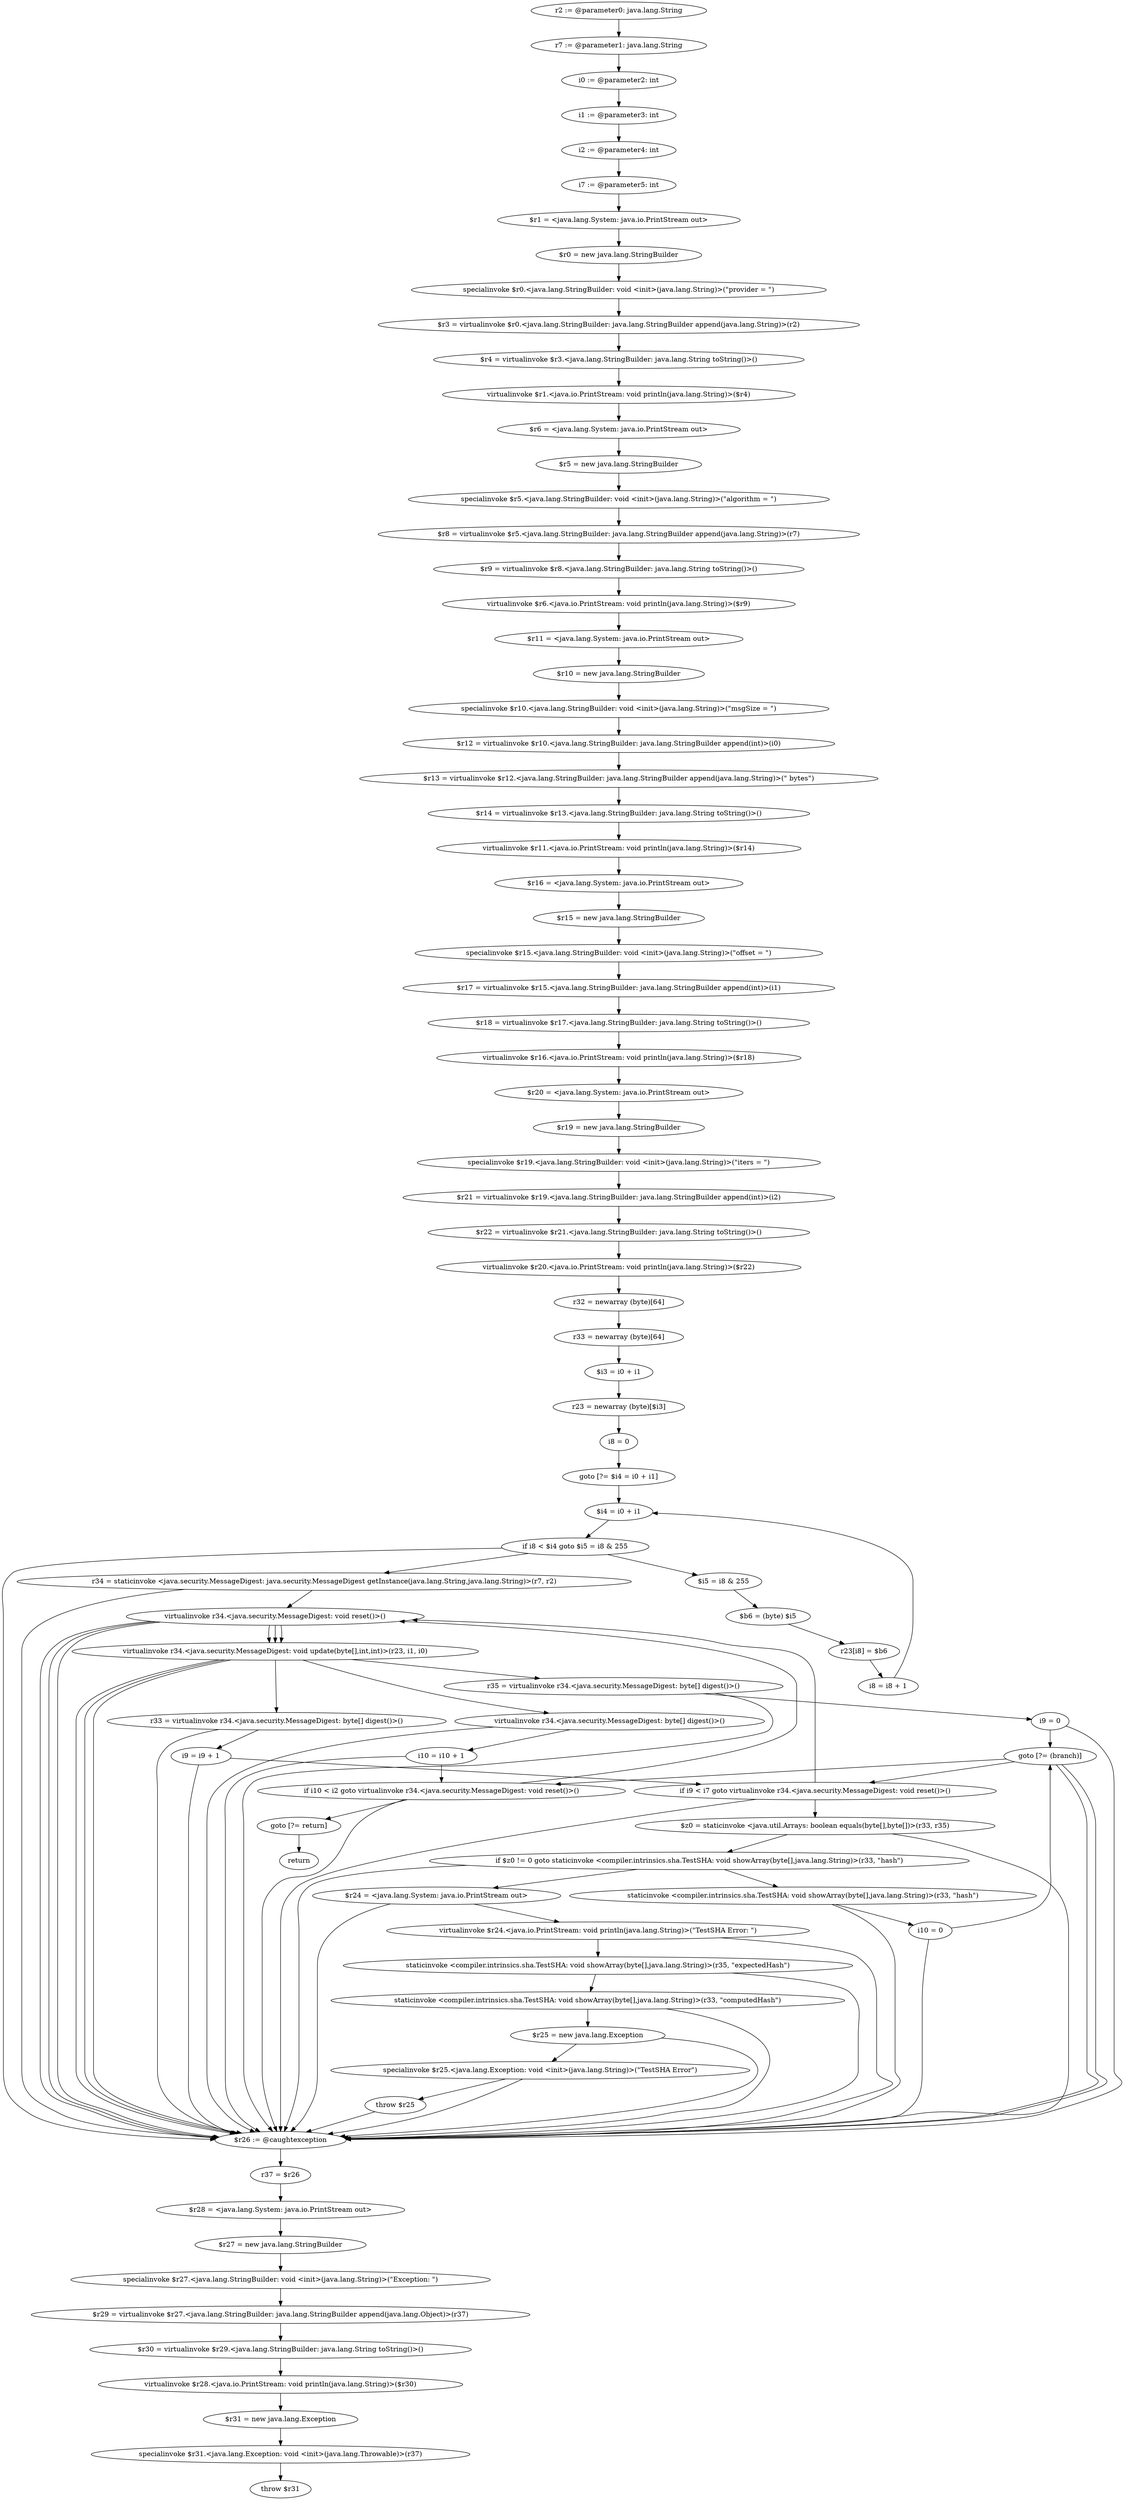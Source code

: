digraph "unitGraph" {
    "r2 := @parameter0: java.lang.String"
    "r7 := @parameter1: java.lang.String"
    "i0 := @parameter2: int"
    "i1 := @parameter3: int"
    "i2 := @parameter4: int"
    "i7 := @parameter5: int"
    "$r1 = <java.lang.System: java.io.PrintStream out>"
    "$r0 = new java.lang.StringBuilder"
    "specialinvoke $r0.<java.lang.StringBuilder: void <init>(java.lang.String)>(\"provider = \")"
    "$r3 = virtualinvoke $r0.<java.lang.StringBuilder: java.lang.StringBuilder append(java.lang.String)>(r2)"
    "$r4 = virtualinvoke $r3.<java.lang.StringBuilder: java.lang.String toString()>()"
    "virtualinvoke $r1.<java.io.PrintStream: void println(java.lang.String)>($r4)"
    "$r6 = <java.lang.System: java.io.PrintStream out>"
    "$r5 = new java.lang.StringBuilder"
    "specialinvoke $r5.<java.lang.StringBuilder: void <init>(java.lang.String)>(\"algorithm = \")"
    "$r8 = virtualinvoke $r5.<java.lang.StringBuilder: java.lang.StringBuilder append(java.lang.String)>(r7)"
    "$r9 = virtualinvoke $r8.<java.lang.StringBuilder: java.lang.String toString()>()"
    "virtualinvoke $r6.<java.io.PrintStream: void println(java.lang.String)>($r9)"
    "$r11 = <java.lang.System: java.io.PrintStream out>"
    "$r10 = new java.lang.StringBuilder"
    "specialinvoke $r10.<java.lang.StringBuilder: void <init>(java.lang.String)>(\"msgSize = \")"
    "$r12 = virtualinvoke $r10.<java.lang.StringBuilder: java.lang.StringBuilder append(int)>(i0)"
    "$r13 = virtualinvoke $r12.<java.lang.StringBuilder: java.lang.StringBuilder append(java.lang.String)>(\" bytes\")"
    "$r14 = virtualinvoke $r13.<java.lang.StringBuilder: java.lang.String toString()>()"
    "virtualinvoke $r11.<java.io.PrintStream: void println(java.lang.String)>($r14)"
    "$r16 = <java.lang.System: java.io.PrintStream out>"
    "$r15 = new java.lang.StringBuilder"
    "specialinvoke $r15.<java.lang.StringBuilder: void <init>(java.lang.String)>(\"offset = \")"
    "$r17 = virtualinvoke $r15.<java.lang.StringBuilder: java.lang.StringBuilder append(int)>(i1)"
    "$r18 = virtualinvoke $r17.<java.lang.StringBuilder: java.lang.String toString()>()"
    "virtualinvoke $r16.<java.io.PrintStream: void println(java.lang.String)>($r18)"
    "$r20 = <java.lang.System: java.io.PrintStream out>"
    "$r19 = new java.lang.StringBuilder"
    "specialinvoke $r19.<java.lang.StringBuilder: void <init>(java.lang.String)>(\"iters = \")"
    "$r21 = virtualinvoke $r19.<java.lang.StringBuilder: java.lang.StringBuilder append(int)>(i2)"
    "$r22 = virtualinvoke $r21.<java.lang.StringBuilder: java.lang.String toString()>()"
    "virtualinvoke $r20.<java.io.PrintStream: void println(java.lang.String)>($r22)"
    "r32 = newarray (byte)[64]"
    "r33 = newarray (byte)[64]"
    "$i3 = i0 + i1"
    "r23 = newarray (byte)[$i3]"
    "i8 = 0"
    "goto [?= $i4 = i0 + i1]"
    "$i5 = i8 & 255"
    "$b6 = (byte) $i5"
    "r23[i8] = $b6"
    "i8 = i8 + 1"
    "$i4 = i0 + i1"
    "if i8 < $i4 goto $i5 = i8 & 255"
    "r34 = staticinvoke <java.security.MessageDigest: java.security.MessageDigest getInstance(java.lang.String,java.lang.String)>(r7, r2)"
    "virtualinvoke r34.<java.security.MessageDigest: void reset()>()"
    "virtualinvoke r34.<java.security.MessageDigest: void update(byte[],int,int)>(r23, i1, i0)"
    "r35 = virtualinvoke r34.<java.security.MessageDigest: byte[] digest()>()"
    "i9 = 0"
    "goto [?= (branch)]"
    "r33 = virtualinvoke r34.<java.security.MessageDigest: byte[] digest()>()"
    "i9 = i9 + 1"
    "if i9 < i7 goto virtualinvoke r34.<java.security.MessageDigest: void reset()>()"
    "$z0 = staticinvoke <java.util.Arrays: boolean equals(byte[],byte[])>(r33, r35)"
    "if $z0 != 0 goto staticinvoke <compiler.intrinsics.sha.TestSHA: void showArray(byte[],java.lang.String)>(r33, \"hash\")"
    "$r24 = <java.lang.System: java.io.PrintStream out>"
    "virtualinvoke $r24.<java.io.PrintStream: void println(java.lang.String)>(\"TestSHA Error: \")"
    "staticinvoke <compiler.intrinsics.sha.TestSHA: void showArray(byte[],java.lang.String)>(r35, \"expectedHash\")"
    "staticinvoke <compiler.intrinsics.sha.TestSHA: void showArray(byte[],java.lang.String)>(r33, \"computedHash\")"
    "$r25 = new java.lang.Exception"
    "specialinvoke $r25.<java.lang.Exception: void <init>(java.lang.String)>(\"TestSHA Error\")"
    "throw $r25"
    "staticinvoke <compiler.intrinsics.sha.TestSHA: void showArray(byte[],java.lang.String)>(r33, \"hash\")"
    "i10 = 0"
    "virtualinvoke r34.<java.security.MessageDigest: byte[] digest()>()"
    "i10 = i10 + 1"
    "if i10 < i2 goto virtualinvoke r34.<java.security.MessageDigest: void reset()>()"
    "goto [?= return]"
    "$r26 := @caughtexception"
    "r37 = $r26"
    "$r28 = <java.lang.System: java.io.PrintStream out>"
    "$r27 = new java.lang.StringBuilder"
    "specialinvoke $r27.<java.lang.StringBuilder: void <init>(java.lang.String)>(\"Exception: \")"
    "$r29 = virtualinvoke $r27.<java.lang.StringBuilder: java.lang.StringBuilder append(java.lang.Object)>(r37)"
    "$r30 = virtualinvoke $r29.<java.lang.StringBuilder: java.lang.String toString()>()"
    "virtualinvoke $r28.<java.io.PrintStream: void println(java.lang.String)>($r30)"
    "$r31 = new java.lang.Exception"
    "specialinvoke $r31.<java.lang.Exception: void <init>(java.lang.Throwable)>(r37)"
    "throw $r31"
    "return"
    "r2 := @parameter0: java.lang.String"->"r7 := @parameter1: java.lang.String";
    "r7 := @parameter1: java.lang.String"->"i0 := @parameter2: int";
    "i0 := @parameter2: int"->"i1 := @parameter3: int";
    "i1 := @parameter3: int"->"i2 := @parameter4: int";
    "i2 := @parameter4: int"->"i7 := @parameter5: int";
    "i7 := @parameter5: int"->"$r1 = <java.lang.System: java.io.PrintStream out>";
    "$r1 = <java.lang.System: java.io.PrintStream out>"->"$r0 = new java.lang.StringBuilder";
    "$r0 = new java.lang.StringBuilder"->"specialinvoke $r0.<java.lang.StringBuilder: void <init>(java.lang.String)>(\"provider = \")";
    "specialinvoke $r0.<java.lang.StringBuilder: void <init>(java.lang.String)>(\"provider = \")"->"$r3 = virtualinvoke $r0.<java.lang.StringBuilder: java.lang.StringBuilder append(java.lang.String)>(r2)";
    "$r3 = virtualinvoke $r0.<java.lang.StringBuilder: java.lang.StringBuilder append(java.lang.String)>(r2)"->"$r4 = virtualinvoke $r3.<java.lang.StringBuilder: java.lang.String toString()>()";
    "$r4 = virtualinvoke $r3.<java.lang.StringBuilder: java.lang.String toString()>()"->"virtualinvoke $r1.<java.io.PrintStream: void println(java.lang.String)>($r4)";
    "virtualinvoke $r1.<java.io.PrintStream: void println(java.lang.String)>($r4)"->"$r6 = <java.lang.System: java.io.PrintStream out>";
    "$r6 = <java.lang.System: java.io.PrintStream out>"->"$r5 = new java.lang.StringBuilder";
    "$r5 = new java.lang.StringBuilder"->"specialinvoke $r5.<java.lang.StringBuilder: void <init>(java.lang.String)>(\"algorithm = \")";
    "specialinvoke $r5.<java.lang.StringBuilder: void <init>(java.lang.String)>(\"algorithm = \")"->"$r8 = virtualinvoke $r5.<java.lang.StringBuilder: java.lang.StringBuilder append(java.lang.String)>(r7)";
    "$r8 = virtualinvoke $r5.<java.lang.StringBuilder: java.lang.StringBuilder append(java.lang.String)>(r7)"->"$r9 = virtualinvoke $r8.<java.lang.StringBuilder: java.lang.String toString()>()";
    "$r9 = virtualinvoke $r8.<java.lang.StringBuilder: java.lang.String toString()>()"->"virtualinvoke $r6.<java.io.PrintStream: void println(java.lang.String)>($r9)";
    "virtualinvoke $r6.<java.io.PrintStream: void println(java.lang.String)>($r9)"->"$r11 = <java.lang.System: java.io.PrintStream out>";
    "$r11 = <java.lang.System: java.io.PrintStream out>"->"$r10 = new java.lang.StringBuilder";
    "$r10 = new java.lang.StringBuilder"->"specialinvoke $r10.<java.lang.StringBuilder: void <init>(java.lang.String)>(\"msgSize = \")";
    "specialinvoke $r10.<java.lang.StringBuilder: void <init>(java.lang.String)>(\"msgSize = \")"->"$r12 = virtualinvoke $r10.<java.lang.StringBuilder: java.lang.StringBuilder append(int)>(i0)";
    "$r12 = virtualinvoke $r10.<java.lang.StringBuilder: java.lang.StringBuilder append(int)>(i0)"->"$r13 = virtualinvoke $r12.<java.lang.StringBuilder: java.lang.StringBuilder append(java.lang.String)>(\" bytes\")";
    "$r13 = virtualinvoke $r12.<java.lang.StringBuilder: java.lang.StringBuilder append(java.lang.String)>(\" bytes\")"->"$r14 = virtualinvoke $r13.<java.lang.StringBuilder: java.lang.String toString()>()";
    "$r14 = virtualinvoke $r13.<java.lang.StringBuilder: java.lang.String toString()>()"->"virtualinvoke $r11.<java.io.PrintStream: void println(java.lang.String)>($r14)";
    "virtualinvoke $r11.<java.io.PrintStream: void println(java.lang.String)>($r14)"->"$r16 = <java.lang.System: java.io.PrintStream out>";
    "$r16 = <java.lang.System: java.io.PrintStream out>"->"$r15 = new java.lang.StringBuilder";
    "$r15 = new java.lang.StringBuilder"->"specialinvoke $r15.<java.lang.StringBuilder: void <init>(java.lang.String)>(\"offset = \")";
    "specialinvoke $r15.<java.lang.StringBuilder: void <init>(java.lang.String)>(\"offset = \")"->"$r17 = virtualinvoke $r15.<java.lang.StringBuilder: java.lang.StringBuilder append(int)>(i1)";
    "$r17 = virtualinvoke $r15.<java.lang.StringBuilder: java.lang.StringBuilder append(int)>(i1)"->"$r18 = virtualinvoke $r17.<java.lang.StringBuilder: java.lang.String toString()>()";
    "$r18 = virtualinvoke $r17.<java.lang.StringBuilder: java.lang.String toString()>()"->"virtualinvoke $r16.<java.io.PrintStream: void println(java.lang.String)>($r18)";
    "virtualinvoke $r16.<java.io.PrintStream: void println(java.lang.String)>($r18)"->"$r20 = <java.lang.System: java.io.PrintStream out>";
    "$r20 = <java.lang.System: java.io.PrintStream out>"->"$r19 = new java.lang.StringBuilder";
    "$r19 = new java.lang.StringBuilder"->"specialinvoke $r19.<java.lang.StringBuilder: void <init>(java.lang.String)>(\"iters = \")";
    "specialinvoke $r19.<java.lang.StringBuilder: void <init>(java.lang.String)>(\"iters = \")"->"$r21 = virtualinvoke $r19.<java.lang.StringBuilder: java.lang.StringBuilder append(int)>(i2)";
    "$r21 = virtualinvoke $r19.<java.lang.StringBuilder: java.lang.StringBuilder append(int)>(i2)"->"$r22 = virtualinvoke $r21.<java.lang.StringBuilder: java.lang.String toString()>()";
    "$r22 = virtualinvoke $r21.<java.lang.StringBuilder: java.lang.String toString()>()"->"virtualinvoke $r20.<java.io.PrintStream: void println(java.lang.String)>($r22)";
    "virtualinvoke $r20.<java.io.PrintStream: void println(java.lang.String)>($r22)"->"r32 = newarray (byte)[64]";
    "r32 = newarray (byte)[64]"->"r33 = newarray (byte)[64]";
    "r33 = newarray (byte)[64]"->"$i3 = i0 + i1";
    "$i3 = i0 + i1"->"r23 = newarray (byte)[$i3]";
    "r23 = newarray (byte)[$i3]"->"i8 = 0";
    "i8 = 0"->"goto [?= $i4 = i0 + i1]";
    "goto [?= $i4 = i0 + i1]"->"$i4 = i0 + i1";
    "$i5 = i8 & 255"->"$b6 = (byte) $i5";
    "$b6 = (byte) $i5"->"r23[i8] = $b6";
    "r23[i8] = $b6"->"i8 = i8 + 1";
    "i8 = i8 + 1"->"$i4 = i0 + i1";
    "$i4 = i0 + i1"->"if i8 < $i4 goto $i5 = i8 & 255";
    "if i8 < $i4 goto $i5 = i8 & 255"->"r34 = staticinvoke <java.security.MessageDigest: java.security.MessageDigest getInstance(java.lang.String,java.lang.String)>(r7, r2)";
    "if i8 < $i4 goto $i5 = i8 & 255"->"$i5 = i8 & 255";
    "if i8 < $i4 goto $i5 = i8 & 255"->"$r26 := @caughtexception";
    "r34 = staticinvoke <java.security.MessageDigest: java.security.MessageDigest getInstance(java.lang.String,java.lang.String)>(r7, r2)"->"virtualinvoke r34.<java.security.MessageDigest: void reset()>()";
    "r34 = staticinvoke <java.security.MessageDigest: java.security.MessageDigest getInstance(java.lang.String,java.lang.String)>(r7, r2)"->"$r26 := @caughtexception";
    "virtualinvoke r34.<java.security.MessageDigest: void reset()>()"->"virtualinvoke r34.<java.security.MessageDigest: void update(byte[],int,int)>(r23, i1, i0)";
    "virtualinvoke r34.<java.security.MessageDigest: void reset()>()"->"$r26 := @caughtexception";
    "virtualinvoke r34.<java.security.MessageDigest: void update(byte[],int,int)>(r23, i1, i0)"->"r35 = virtualinvoke r34.<java.security.MessageDigest: byte[] digest()>()";
    "virtualinvoke r34.<java.security.MessageDigest: void update(byte[],int,int)>(r23, i1, i0)"->"$r26 := @caughtexception";
    "r35 = virtualinvoke r34.<java.security.MessageDigest: byte[] digest()>()"->"i9 = 0";
    "r35 = virtualinvoke r34.<java.security.MessageDigest: byte[] digest()>()"->"$r26 := @caughtexception";
    "i9 = 0"->"goto [?= (branch)]";
    "i9 = 0"->"$r26 := @caughtexception";
    "goto [?= (branch)]"->"if i9 < i7 goto virtualinvoke r34.<java.security.MessageDigest: void reset()>()";
    "goto [?= (branch)]"->"$r26 := @caughtexception";
    "virtualinvoke r34.<java.security.MessageDigest: void reset()>()"->"virtualinvoke r34.<java.security.MessageDigest: void update(byte[],int,int)>(r23, i1, i0)";
    "virtualinvoke r34.<java.security.MessageDigest: void reset()>()"->"$r26 := @caughtexception";
    "virtualinvoke r34.<java.security.MessageDigest: void update(byte[],int,int)>(r23, i1, i0)"->"r33 = virtualinvoke r34.<java.security.MessageDigest: byte[] digest()>()";
    "virtualinvoke r34.<java.security.MessageDigest: void update(byte[],int,int)>(r23, i1, i0)"->"$r26 := @caughtexception";
    "r33 = virtualinvoke r34.<java.security.MessageDigest: byte[] digest()>()"->"i9 = i9 + 1";
    "r33 = virtualinvoke r34.<java.security.MessageDigest: byte[] digest()>()"->"$r26 := @caughtexception";
    "i9 = i9 + 1"->"if i9 < i7 goto virtualinvoke r34.<java.security.MessageDigest: void reset()>()";
    "i9 = i9 + 1"->"$r26 := @caughtexception";
    "if i9 < i7 goto virtualinvoke r34.<java.security.MessageDigest: void reset()>()"->"$z0 = staticinvoke <java.util.Arrays: boolean equals(byte[],byte[])>(r33, r35)";
    "if i9 < i7 goto virtualinvoke r34.<java.security.MessageDigest: void reset()>()"->"virtualinvoke r34.<java.security.MessageDigest: void reset()>()";
    "if i9 < i7 goto virtualinvoke r34.<java.security.MessageDigest: void reset()>()"->"$r26 := @caughtexception";
    "$z0 = staticinvoke <java.util.Arrays: boolean equals(byte[],byte[])>(r33, r35)"->"if $z0 != 0 goto staticinvoke <compiler.intrinsics.sha.TestSHA: void showArray(byte[],java.lang.String)>(r33, \"hash\")";
    "$z0 = staticinvoke <java.util.Arrays: boolean equals(byte[],byte[])>(r33, r35)"->"$r26 := @caughtexception";
    "if $z0 != 0 goto staticinvoke <compiler.intrinsics.sha.TestSHA: void showArray(byte[],java.lang.String)>(r33, \"hash\")"->"$r24 = <java.lang.System: java.io.PrintStream out>";
    "if $z0 != 0 goto staticinvoke <compiler.intrinsics.sha.TestSHA: void showArray(byte[],java.lang.String)>(r33, \"hash\")"->"staticinvoke <compiler.intrinsics.sha.TestSHA: void showArray(byte[],java.lang.String)>(r33, \"hash\")";
    "if $z0 != 0 goto staticinvoke <compiler.intrinsics.sha.TestSHA: void showArray(byte[],java.lang.String)>(r33, \"hash\")"->"$r26 := @caughtexception";
    "$r24 = <java.lang.System: java.io.PrintStream out>"->"virtualinvoke $r24.<java.io.PrintStream: void println(java.lang.String)>(\"TestSHA Error: \")";
    "$r24 = <java.lang.System: java.io.PrintStream out>"->"$r26 := @caughtexception";
    "virtualinvoke $r24.<java.io.PrintStream: void println(java.lang.String)>(\"TestSHA Error: \")"->"staticinvoke <compiler.intrinsics.sha.TestSHA: void showArray(byte[],java.lang.String)>(r35, \"expectedHash\")";
    "virtualinvoke $r24.<java.io.PrintStream: void println(java.lang.String)>(\"TestSHA Error: \")"->"$r26 := @caughtexception";
    "staticinvoke <compiler.intrinsics.sha.TestSHA: void showArray(byte[],java.lang.String)>(r35, \"expectedHash\")"->"staticinvoke <compiler.intrinsics.sha.TestSHA: void showArray(byte[],java.lang.String)>(r33, \"computedHash\")";
    "staticinvoke <compiler.intrinsics.sha.TestSHA: void showArray(byte[],java.lang.String)>(r35, \"expectedHash\")"->"$r26 := @caughtexception";
    "staticinvoke <compiler.intrinsics.sha.TestSHA: void showArray(byte[],java.lang.String)>(r33, \"computedHash\")"->"$r25 = new java.lang.Exception";
    "staticinvoke <compiler.intrinsics.sha.TestSHA: void showArray(byte[],java.lang.String)>(r33, \"computedHash\")"->"$r26 := @caughtexception";
    "$r25 = new java.lang.Exception"->"specialinvoke $r25.<java.lang.Exception: void <init>(java.lang.String)>(\"TestSHA Error\")";
    "$r25 = new java.lang.Exception"->"$r26 := @caughtexception";
    "specialinvoke $r25.<java.lang.Exception: void <init>(java.lang.String)>(\"TestSHA Error\")"->"throw $r25";
    "specialinvoke $r25.<java.lang.Exception: void <init>(java.lang.String)>(\"TestSHA Error\")"->"$r26 := @caughtexception";
    "throw $r25"->"$r26 := @caughtexception";
    "staticinvoke <compiler.intrinsics.sha.TestSHA: void showArray(byte[],java.lang.String)>(r33, \"hash\")"->"i10 = 0";
    "staticinvoke <compiler.intrinsics.sha.TestSHA: void showArray(byte[],java.lang.String)>(r33, \"hash\")"->"$r26 := @caughtexception";
    "i10 = 0"->"goto [?= (branch)]";
    "i10 = 0"->"$r26 := @caughtexception";
    "goto [?= (branch)]"->"if i10 < i2 goto virtualinvoke r34.<java.security.MessageDigest: void reset()>()";
    "goto [?= (branch)]"->"$r26 := @caughtexception";
    "virtualinvoke r34.<java.security.MessageDigest: void reset()>()"->"virtualinvoke r34.<java.security.MessageDigest: void update(byte[],int,int)>(r23, i1, i0)";
    "virtualinvoke r34.<java.security.MessageDigest: void reset()>()"->"$r26 := @caughtexception";
    "virtualinvoke r34.<java.security.MessageDigest: void update(byte[],int,int)>(r23, i1, i0)"->"virtualinvoke r34.<java.security.MessageDigest: byte[] digest()>()";
    "virtualinvoke r34.<java.security.MessageDigest: void update(byte[],int,int)>(r23, i1, i0)"->"$r26 := @caughtexception";
    "virtualinvoke r34.<java.security.MessageDigest: byte[] digest()>()"->"i10 = i10 + 1";
    "virtualinvoke r34.<java.security.MessageDigest: byte[] digest()>()"->"$r26 := @caughtexception";
    "i10 = i10 + 1"->"if i10 < i2 goto virtualinvoke r34.<java.security.MessageDigest: void reset()>()";
    "i10 = i10 + 1"->"$r26 := @caughtexception";
    "if i10 < i2 goto virtualinvoke r34.<java.security.MessageDigest: void reset()>()"->"goto [?= return]";
    "if i10 < i2 goto virtualinvoke r34.<java.security.MessageDigest: void reset()>()"->"virtualinvoke r34.<java.security.MessageDigest: void reset()>()";
    "if i10 < i2 goto virtualinvoke r34.<java.security.MessageDigest: void reset()>()"->"$r26 := @caughtexception";
    "goto [?= return]"->"return";
    "$r26 := @caughtexception"->"r37 = $r26";
    "r37 = $r26"->"$r28 = <java.lang.System: java.io.PrintStream out>";
    "$r28 = <java.lang.System: java.io.PrintStream out>"->"$r27 = new java.lang.StringBuilder";
    "$r27 = new java.lang.StringBuilder"->"specialinvoke $r27.<java.lang.StringBuilder: void <init>(java.lang.String)>(\"Exception: \")";
    "specialinvoke $r27.<java.lang.StringBuilder: void <init>(java.lang.String)>(\"Exception: \")"->"$r29 = virtualinvoke $r27.<java.lang.StringBuilder: java.lang.StringBuilder append(java.lang.Object)>(r37)";
    "$r29 = virtualinvoke $r27.<java.lang.StringBuilder: java.lang.StringBuilder append(java.lang.Object)>(r37)"->"$r30 = virtualinvoke $r29.<java.lang.StringBuilder: java.lang.String toString()>()";
    "$r30 = virtualinvoke $r29.<java.lang.StringBuilder: java.lang.String toString()>()"->"virtualinvoke $r28.<java.io.PrintStream: void println(java.lang.String)>($r30)";
    "virtualinvoke $r28.<java.io.PrintStream: void println(java.lang.String)>($r30)"->"$r31 = new java.lang.Exception";
    "$r31 = new java.lang.Exception"->"specialinvoke $r31.<java.lang.Exception: void <init>(java.lang.Throwable)>(r37)";
    "specialinvoke $r31.<java.lang.Exception: void <init>(java.lang.Throwable)>(r37)"->"throw $r31";
}
